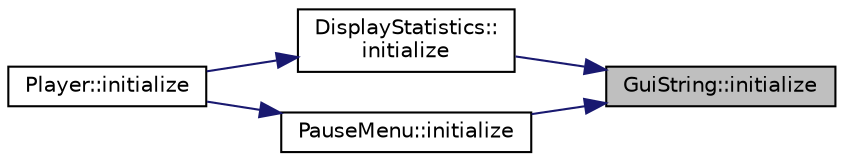 digraph "GuiString::initialize"
{
 // INTERACTIVE_SVG=YES
 // LATEX_PDF_SIZE
  edge [fontname="Helvetica",fontsize="10",labelfontname="Helvetica",labelfontsize="10"];
  node [fontname="Helvetica",fontsize="10",shape=record];
  rankdir="RL";
  Node1 [label="GuiString::initialize",height=0.2,width=0.4,color="black", fillcolor="grey75", style="filled", fontcolor="black",tooltip=" "];
  Node1 -> Node2 [dir="back",color="midnightblue",fontsize="10",style="solid",fontname="Helvetica"];
  Node2 [label="DisplayStatistics::\linitialize",height=0.2,width=0.4,color="black", fillcolor="white", style="filled",URL="$dc/d84/class_display_statistics.html#aeef7680e2310f99d76f6f6724b4b5b66",tooltip=" "];
  Node2 -> Node3 [dir="back",color="midnightblue",fontsize="10",style="solid",fontname="Helvetica"];
  Node3 [label="Player::initialize",height=0.2,width=0.4,color="black", fillcolor="white", style="filled",URL="$d8/d53/class_player.html#a74539e4ea62aea94ea420052bac78292",tooltip=" "];
  Node1 -> Node4 [dir="back",color="midnightblue",fontsize="10",style="solid",fontname="Helvetica"];
  Node4 [label="PauseMenu::initialize",height=0.2,width=0.4,color="black", fillcolor="white", style="filled",URL="$d4/de5/class_pause_menu.html#a29f8b79ccd65bdc49a8c50e8f53f766f",tooltip=" "];
  Node4 -> Node3 [dir="back",color="midnightblue",fontsize="10",style="solid",fontname="Helvetica"];
}
